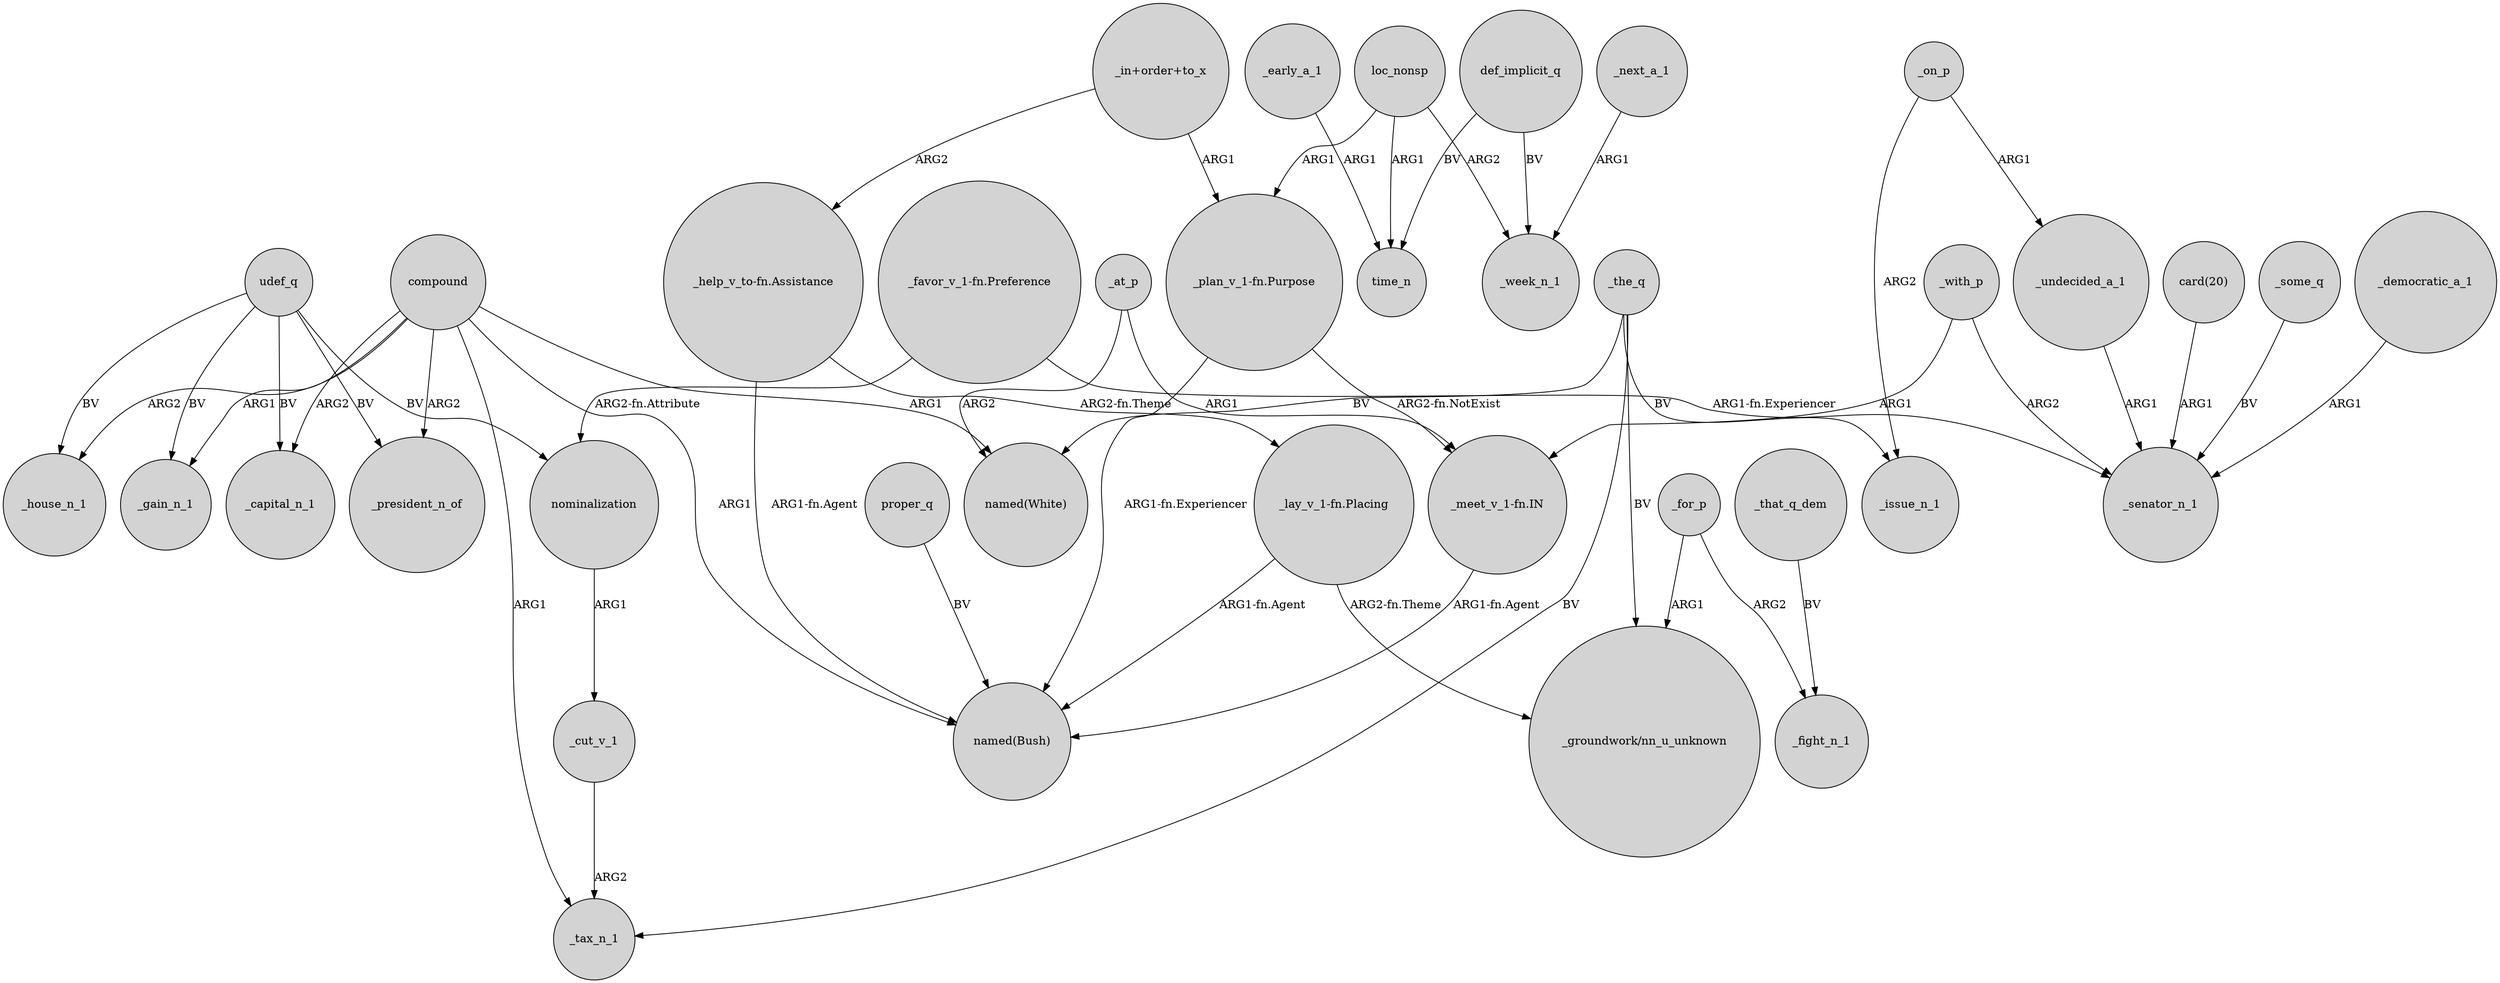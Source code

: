 digraph {
	node [shape=circle style=filled]
	udef_q -> _capital_n_1 [label=BV]
	_at_p -> "_meet_v_1-fn.IN" [label=ARG1]
	compound -> _president_n_of [label=ARG2]
	def_implicit_q -> _week_n_1 [label=BV]
	compound -> _capital_n_1 [label=ARG2]
	udef_q -> _gain_n_1 [label=BV]
	compound -> _house_n_1 [label=ARG2]
	"_help_v_to-fn.Assistance" -> "_lay_v_1-fn.Placing" [label="ARG2-fn.Theme"]
	_the_q -> _tax_n_1 [label=BV]
	_undecided_a_1 -> _senator_n_1 [label=ARG1]
	"_plan_v_1-fn.Purpose" -> "named(Bush)" [label="ARG1-fn.Experiencer"]
	_for_p -> "_groundwork/nn_u_unknown" [label=ARG1]
	_on_p -> _undecided_a_1 [label=ARG1]
	_that_q_dem -> _fight_n_1 [label=BV]
	"card(20)" -> _senator_n_1 [label=ARG1]
	nominalization -> _cut_v_1 [label=ARG1]
	loc_nonsp -> time_n [label=ARG1]
	_the_q -> _issue_n_1 [label=BV]
	compound -> _tax_n_1 [label=ARG1]
	udef_q -> _house_n_1 [label=BV]
	_for_p -> _fight_n_1 [label=ARG2]
	"_favor_v_1-fn.Preference" -> _senator_n_1 [label="ARG1-fn.Experiencer"]
	_the_q -> "_groundwork/nn_u_unknown" [label=BV]
	loc_nonsp -> _week_n_1 [label=ARG2]
	_on_p -> _issue_n_1 [label=ARG2]
	_the_q -> "named(White)" [label=BV]
	_some_q -> _senator_n_1 [label=BV]
	udef_q -> _president_n_of [label=BV]
	"_in+order+to_x" -> "_plan_v_1-fn.Purpose" [label=ARG1]
	"_meet_v_1-fn.IN" -> "named(Bush)" [label="ARG1-fn.Agent"]
	"_favor_v_1-fn.Preference" -> nominalization [label="ARG2-fn.Attribute"]
	"_lay_v_1-fn.Placing" -> "_groundwork/nn_u_unknown" [label="ARG2-fn.Theme"]
	proper_q -> "named(Bush)" [label=BV]
	udef_q -> nominalization [label=BV]
	"_lay_v_1-fn.Placing" -> "named(Bush)" [label="ARG1-fn.Agent"]
	_democratic_a_1 -> _senator_n_1 [label=ARG1]
	_early_a_1 -> time_n [label=ARG1]
	_next_a_1 -> _week_n_1 [label=ARG1]
	compound -> _gain_n_1 [label=ARG1]
	_with_p -> "_meet_v_1-fn.IN" [label=ARG1]
	_cut_v_1 -> _tax_n_1 [label=ARG2]
	"_in+order+to_x" -> "_help_v_to-fn.Assistance" [label=ARG2]
	_with_p -> _senator_n_1 [label=ARG2]
	loc_nonsp -> "_plan_v_1-fn.Purpose" [label=ARG1]
	"_plan_v_1-fn.Purpose" -> "_meet_v_1-fn.IN" [label="ARG2-fn.NotExist"]
	_at_p -> "named(White)" [label=ARG2]
	compound -> "named(White)" [label=ARG1]
	"_help_v_to-fn.Assistance" -> "named(Bush)" [label="ARG1-fn.Agent"]
	def_implicit_q -> time_n [label=BV]
	compound -> "named(Bush)" [label=ARG1]
}
